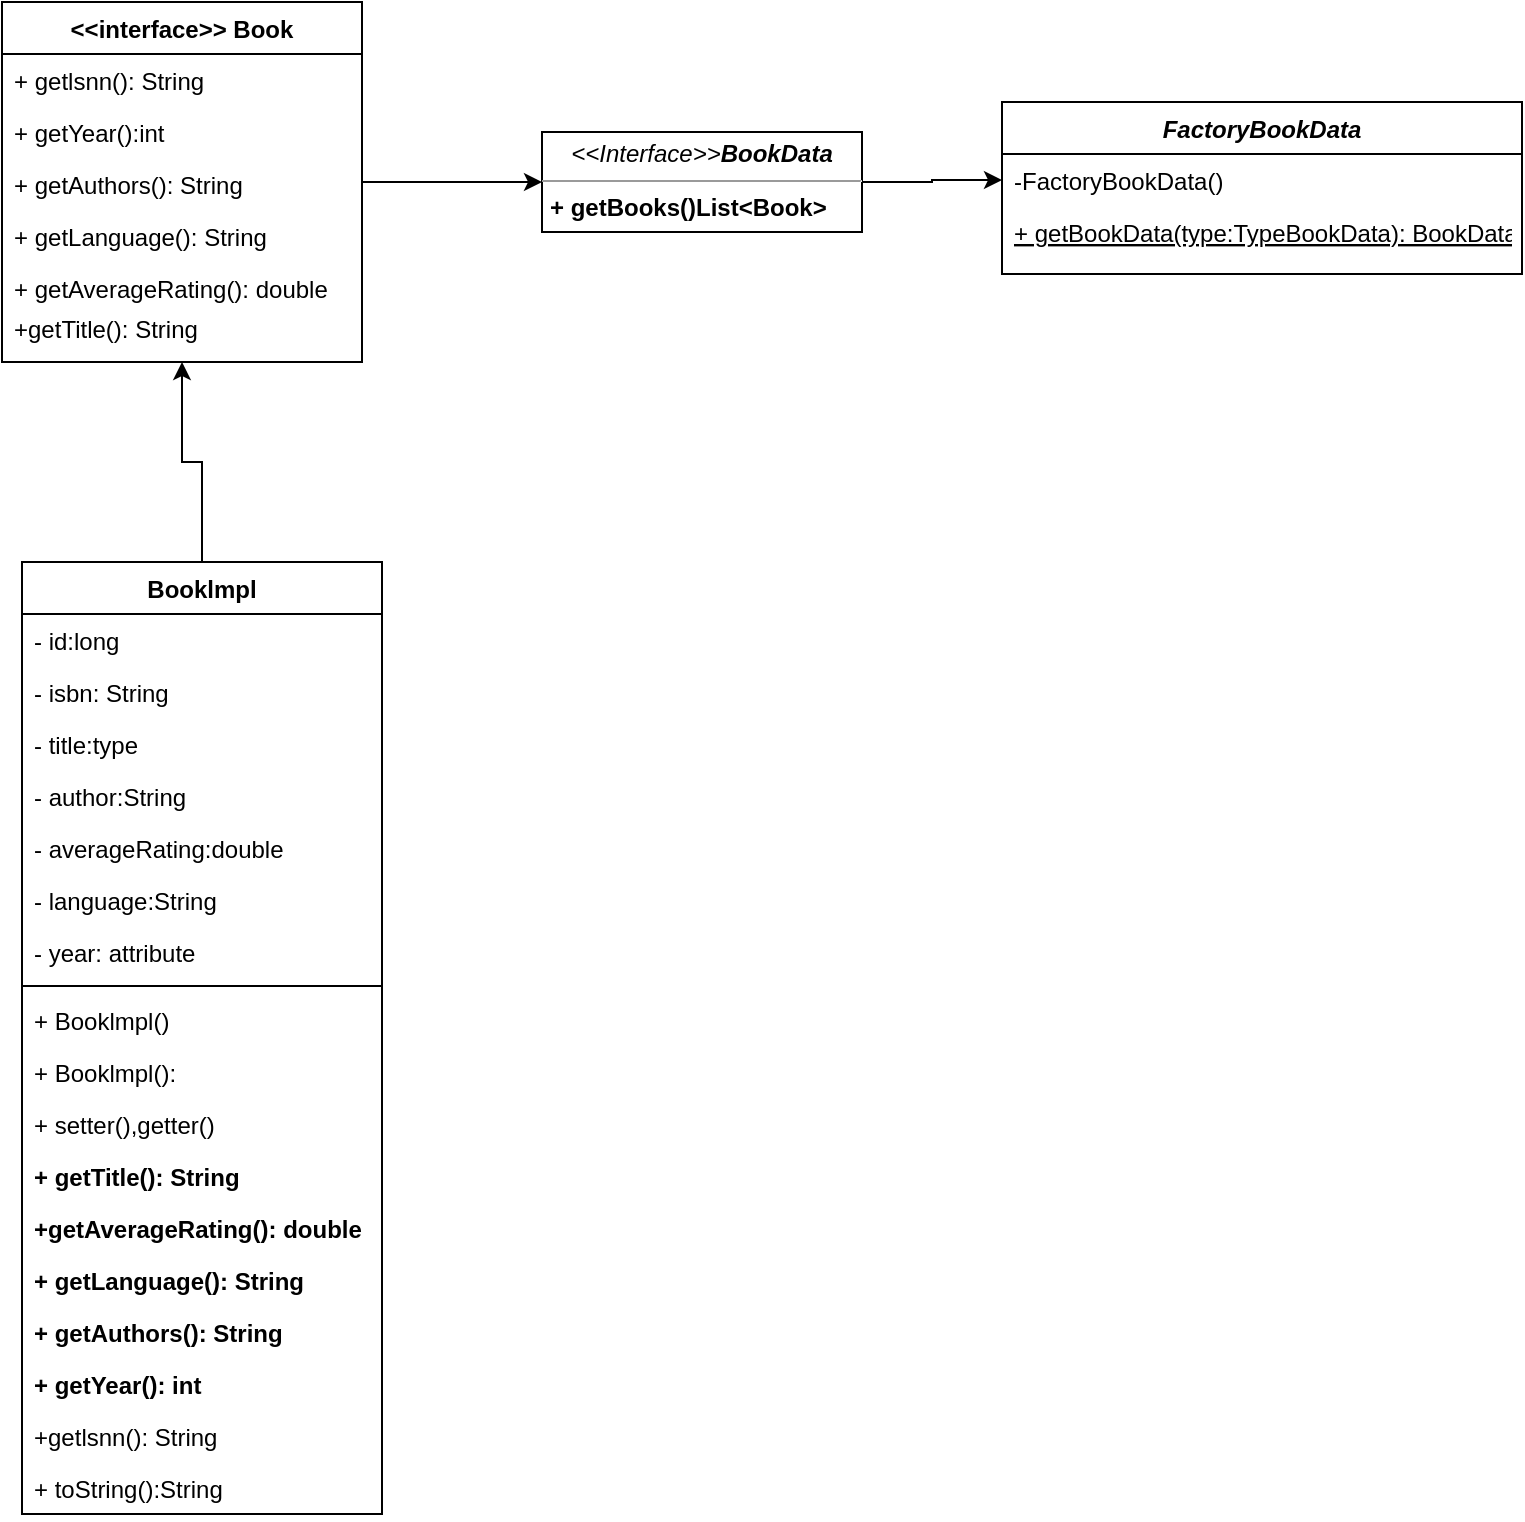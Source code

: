 <mxfile version="22.0.5" type="github">
  <diagram name="Trang-1" id="OpELZV8KXUXLOo3bByOk">
    <mxGraphModel dx="2704" dy="534" grid="1" gridSize="10" guides="1" tooltips="1" connect="1" arrows="1" fold="1" page="1" pageScale="1" pageWidth="827" pageHeight="1169" math="0" shadow="0">
      <root>
        <mxCell id="0" />
        <mxCell id="1" parent="0" />
        <mxCell id="G_rGLl5CISJupNrlG116-35" style="edgeStyle=orthogonalEdgeStyle;rounded=0;orthogonalLoop=1;jettySize=auto;html=1;entryX=0;entryY=0.5;entryDx=0;entryDy=0;" edge="1" parent="1" source="G_rGLl5CISJupNrlG116-1" target="G_rGLl5CISJupNrlG116-27">
          <mxGeometry relative="1" as="geometry" />
        </mxCell>
        <mxCell id="G_rGLl5CISJupNrlG116-1" value="&lt;&lt;interface&gt;&gt; Book" style="swimlane;fontStyle=1;align=center;verticalAlign=top;childLayout=stackLayout;horizontal=1;startSize=26;horizontalStack=0;resizeParent=1;resizeLast=0;collapsible=1;marginBottom=0;rounded=0;shadow=0;strokeWidth=1;whiteSpace=wrap;" vertex="1" parent="1">
          <mxGeometry x="-1550" y="210" width="180" height="180" as="geometry">
            <mxRectangle x="550" y="140" width="160" height="26" as="alternateBounds" />
          </mxGeometry>
        </mxCell>
        <mxCell id="G_rGLl5CISJupNrlG116-2" value="+ getlsnn(): String" style="text;align=left;verticalAlign=top;spacingLeft=4;spacingRight=4;overflow=hidden;rotatable=0;points=[[0,0.5],[1,0.5]];portConstraint=eastwest;" vertex="1" parent="G_rGLl5CISJupNrlG116-1">
          <mxGeometry y="26" width="180" height="26" as="geometry" />
        </mxCell>
        <mxCell id="G_rGLl5CISJupNrlG116-3" value="+ getYear():int" style="text;align=left;verticalAlign=top;spacingLeft=4;spacingRight=4;overflow=hidden;rotatable=0;points=[[0,0.5],[1,0.5]];portConstraint=eastwest;rounded=0;shadow=0;html=0;" vertex="1" parent="G_rGLl5CISJupNrlG116-1">
          <mxGeometry y="52" width="180" height="26" as="geometry" />
        </mxCell>
        <mxCell id="G_rGLl5CISJupNrlG116-4" value="+ getAuthors(): String" style="text;align=left;verticalAlign=top;spacingLeft=4;spacingRight=4;overflow=hidden;rotatable=0;points=[[0,0.5],[1,0.5]];portConstraint=eastwest;rounded=0;shadow=0;html=0;" vertex="1" parent="G_rGLl5CISJupNrlG116-1">
          <mxGeometry y="78" width="180" height="26" as="geometry" />
        </mxCell>
        <mxCell id="G_rGLl5CISJupNrlG116-5" value="+ getLanguage(): String" style="text;align=left;verticalAlign=top;spacingLeft=4;spacingRight=4;overflow=hidden;rotatable=0;points=[[0,0.5],[1,0.5]];portConstraint=eastwest;rounded=0;shadow=0;html=0;" vertex="1" parent="G_rGLl5CISJupNrlG116-1">
          <mxGeometry y="104" width="180" height="26" as="geometry" />
        </mxCell>
        <mxCell id="G_rGLl5CISJupNrlG116-6" value="+ getAverageRating(): double" style="text;align=left;verticalAlign=top;spacingLeft=4;spacingRight=4;overflow=hidden;rotatable=0;points=[[0,0.5],[1,0.5]];portConstraint=eastwest;rounded=0;shadow=0;html=0;" vertex="1" parent="G_rGLl5CISJupNrlG116-1">
          <mxGeometry y="130" width="180" height="20" as="geometry" />
        </mxCell>
        <mxCell id="G_rGLl5CISJupNrlG116-7" value="+getTitle(): String" style="text;align=left;verticalAlign=top;spacingLeft=4;spacingRight=4;overflow=hidden;rotatable=0;points=[[0,0.5],[1,0.5]];portConstraint=eastwest;rounded=0;shadow=0;html=0;" vertex="1" parent="G_rGLl5CISJupNrlG116-1">
          <mxGeometry y="150" width="180" height="20" as="geometry" />
        </mxCell>
        <mxCell id="G_rGLl5CISJupNrlG116-8" value="Booklmpl" style="swimlane;fontStyle=1;align=center;verticalAlign=top;childLayout=stackLayout;horizontal=1;startSize=26;horizontalStack=0;resizeParent=1;resizeLast=0;collapsible=1;marginBottom=0;rounded=0;shadow=0;strokeWidth=1;" vertex="1" parent="1">
          <mxGeometry x="-1540" y="490" width="180" height="476" as="geometry">
            <mxRectangle x="130" y="380" width="160" height="26" as="alternateBounds" />
          </mxGeometry>
        </mxCell>
        <mxCell id="G_rGLl5CISJupNrlG116-9" value="- id:long" style="text;align=left;verticalAlign=top;spacingLeft=4;spacingRight=4;overflow=hidden;rotatable=0;points=[[0,0.5],[1,0.5]];portConstraint=eastwest;" vertex="1" parent="G_rGLl5CISJupNrlG116-8">
          <mxGeometry y="26" width="180" height="26" as="geometry" />
        </mxCell>
        <mxCell id="G_rGLl5CISJupNrlG116-10" value="- isbn: String" style="text;align=left;verticalAlign=top;spacingLeft=4;spacingRight=4;overflow=hidden;rotatable=0;points=[[0,0.5],[1,0.5]];portConstraint=eastwest;rounded=0;shadow=0;html=0;" vertex="1" parent="G_rGLl5CISJupNrlG116-8">
          <mxGeometry y="52" width="180" height="26" as="geometry" />
        </mxCell>
        <mxCell id="G_rGLl5CISJupNrlG116-11" value="- title:type" style="text;align=left;verticalAlign=top;spacingLeft=4;spacingRight=4;overflow=hidden;rotatable=0;points=[[0,0.5],[1,0.5]];portConstraint=eastwest;rounded=0;shadow=0;html=0;" vertex="1" parent="G_rGLl5CISJupNrlG116-8">
          <mxGeometry y="78" width="180" height="26" as="geometry" />
        </mxCell>
        <mxCell id="G_rGLl5CISJupNrlG116-12" value="- author:String" style="text;align=left;verticalAlign=top;spacingLeft=4;spacingRight=4;overflow=hidden;rotatable=0;points=[[0,0.5],[1,0.5]];portConstraint=eastwest;rounded=0;shadow=0;html=0;" vertex="1" parent="G_rGLl5CISJupNrlG116-8">
          <mxGeometry y="104" width="180" height="26" as="geometry" />
        </mxCell>
        <mxCell id="G_rGLl5CISJupNrlG116-13" value="- averageRating:double" style="text;align=left;verticalAlign=top;spacingLeft=4;spacingRight=4;overflow=hidden;rotatable=0;points=[[0,0.5],[1,0.5]];portConstraint=eastwest;rounded=0;shadow=0;html=0;" vertex="1" parent="G_rGLl5CISJupNrlG116-8">
          <mxGeometry y="130" width="180" height="26" as="geometry" />
        </mxCell>
        <mxCell id="G_rGLl5CISJupNrlG116-14" value="- language:String" style="text;align=left;verticalAlign=top;spacingLeft=4;spacingRight=4;overflow=hidden;rotatable=0;points=[[0,0.5],[1,0.5]];portConstraint=eastwest;rounded=0;shadow=0;html=0;" vertex="1" parent="G_rGLl5CISJupNrlG116-8">
          <mxGeometry y="156" width="180" height="26" as="geometry" />
        </mxCell>
        <mxCell id="G_rGLl5CISJupNrlG116-15" value="- year: attribute" style="text;align=left;verticalAlign=top;spacingLeft=4;spacingRight=4;overflow=hidden;rotatable=0;points=[[0,0.5],[1,0.5]];portConstraint=eastwest;rounded=0;shadow=0;html=0;" vertex="1" parent="G_rGLl5CISJupNrlG116-8">
          <mxGeometry y="182" width="180" height="26" as="geometry" />
        </mxCell>
        <mxCell id="G_rGLl5CISJupNrlG116-16" value="" style="line;html=1;strokeWidth=1;align=left;verticalAlign=middle;spacingTop=-1;spacingLeft=3;spacingRight=3;rotatable=0;labelPosition=right;points=[];portConstraint=eastwest;" vertex="1" parent="G_rGLl5CISJupNrlG116-8">
          <mxGeometry y="208" width="180" height="8" as="geometry" />
        </mxCell>
        <mxCell id="G_rGLl5CISJupNrlG116-17" value="+ Booklmpl()" style="text;align=left;verticalAlign=top;spacingLeft=4;spacingRight=4;overflow=hidden;rotatable=0;points=[[0,0.5],[1,0.5]];portConstraint=eastwest;fontStyle=0" vertex="1" parent="G_rGLl5CISJupNrlG116-8">
          <mxGeometry y="216" width="180" height="26" as="geometry" />
        </mxCell>
        <mxCell id="G_rGLl5CISJupNrlG116-18" value="+ Booklmpl():" style="text;align=left;verticalAlign=top;spacingLeft=4;spacingRight=4;overflow=hidden;rotatable=0;points=[[0,0.5],[1,0.5]];portConstraint=eastwest;" vertex="1" parent="G_rGLl5CISJupNrlG116-8">
          <mxGeometry y="242" width="180" height="26" as="geometry" />
        </mxCell>
        <mxCell id="G_rGLl5CISJupNrlG116-19" value="+ setter(),getter()" style="text;align=left;verticalAlign=top;spacingLeft=4;spacingRight=4;overflow=hidden;rotatable=0;points=[[0,0.5],[1,0.5]];portConstraint=eastwest;" vertex="1" parent="G_rGLl5CISJupNrlG116-8">
          <mxGeometry y="268" width="180" height="26" as="geometry" />
        </mxCell>
        <mxCell id="G_rGLl5CISJupNrlG116-20" value="+ getTitle(): String" style="text;align=left;verticalAlign=top;spacingLeft=4;spacingRight=4;overflow=hidden;rotatable=0;points=[[0,0.5],[1,0.5]];portConstraint=eastwest;fontStyle=1" vertex="1" parent="G_rGLl5CISJupNrlG116-8">
          <mxGeometry y="294" width="180" height="26" as="geometry" />
        </mxCell>
        <mxCell id="G_rGLl5CISJupNrlG116-21" value="+getAverageRating(): double" style="text;align=left;verticalAlign=top;spacingLeft=4;spacingRight=4;overflow=hidden;rotatable=0;points=[[0,0.5],[1,0.5]];portConstraint=eastwest;fontStyle=1" vertex="1" parent="G_rGLl5CISJupNrlG116-8">
          <mxGeometry y="320" width="180" height="26" as="geometry" />
        </mxCell>
        <mxCell id="G_rGLl5CISJupNrlG116-22" value="+ getLanguage(): String" style="text;align=left;verticalAlign=top;spacingLeft=4;spacingRight=4;overflow=hidden;rotatable=0;points=[[0,0.5],[1,0.5]];portConstraint=eastwest;fontStyle=1" vertex="1" parent="G_rGLl5CISJupNrlG116-8">
          <mxGeometry y="346" width="180" height="26" as="geometry" />
        </mxCell>
        <mxCell id="G_rGLl5CISJupNrlG116-23" value="+ getAuthors(): String" style="text;align=left;verticalAlign=top;spacingLeft=4;spacingRight=4;overflow=hidden;rotatable=0;points=[[0,0.5],[1,0.5]];portConstraint=eastwest;fontStyle=1" vertex="1" parent="G_rGLl5CISJupNrlG116-8">
          <mxGeometry y="372" width="180" height="26" as="geometry" />
        </mxCell>
        <mxCell id="G_rGLl5CISJupNrlG116-24" value="+ getYear(): int" style="text;align=left;verticalAlign=top;spacingLeft=4;spacingRight=4;overflow=hidden;rotatable=0;points=[[0,0.5],[1,0.5]];portConstraint=eastwest;fontStyle=1" vertex="1" parent="G_rGLl5CISJupNrlG116-8">
          <mxGeometry y="398" width="180" height="26" as="geometry" />
        </mxCell>
        <mxCell id="G_rGLl5CISJupNrlG116-25" value="+getlsnn(): String" style="text;align=left;verticalAlign=top;spacingLeft=4;spacingRight=4;overflow=hidden;rotatable=0;points=[[0,0.5],[1,0.5]];portConstraint=eastwest;" vertex="1" parent="G_rGLl5CISJupNrlG116-8">
          <mxGeometry y="424" width="180" height="26" as="geometry" />
        </mxCell>
        <mxCell id="G_rGLl5CISJupNrlG116-26" value="+ toString():String" style="text;align=left;verticalAlign=top;spacingLeft=4;spacingRight=4;overflow=hidden;rotatable=0;points=[[0,0.5],[1,0.5]];portConstraint=eastwest;" vertex="1" parent="G_rGLl5CISJupNrlG116-8">
          <mxGeometry y="450" width="180" height="26" as="geometry" />
        </mxCell>
        <mxCell id="G_rGLl5CISJupNrlG116-27" value="&lt;p style=&quot;margin:0px;margin-top:4px;text-align:center;&quot;&gt;&lt;i&gt;&amp;lt;&amp;lt;Interface&amp;gt;&amp;gt;&lt;b&gt;BookData&lt;/b&gt;&lt;/i&gt;&lt;br&gt;&lt;/p&gt;&lt;hr size=&quot;1&quot;&gt;&lt;p style=&quot;margin:0px;margin-left:4px;&quot;&gt;&lt;b&gt;+ getBooks()List&amp;lt;Book&amp;gt;&lt;/b&gt;&lt;br&gt;&lt;/p&gt;" style="verticalAlign=top;align=left;overflow=fill;fontSize=12;fontFamily=Helvetica;html=1;whiteSpace=wrap;" vertex="1" parent="1">
          <mxGeometry x="-1280" y="275" width="160" height="50" as="geometry" />
        </mxCell>
        <mxCell id="G_rGLl5CISJupNrlG116-28" value="FactoryBookData" style="swimlane;fontStyle=3;align=center;verticalAlign=top;childLayout=stackLayout;horizontal=1;startSize=26;horizontalStack=0;resizeParent=1;resizeLast=0;collapsible=1;marginBottom=0;rounded=0;shadow=0;strokeWidth=1;" vertex="1" parent="1">
          <mxGeometry x="-1050" y="260" width="260" height="86" as="geometry">
            <mxRectangle x="230" y="140" width="160" height="26" as="alternateBounds" />
          </mxGeometry>
        </mxCell>
        <mxCell id="G_rGLl5CISJupNrlG116-29" value="-FactoryBookData()" style="text;align=left;verticalAlign=top;spacingLeft=4;spacingRight=4;overflow=hidden;rotatable=0;points=[[0,0.5],[1,0.5]];portConstraint=eastwest;" vertex="1" parent="G_rGLl5CISJupNrlG116-28">
          <mxGeometry y="26" width="260" height="26" as="geometry" />
        </mxCell>
        <mxCell id="G_rGLl5CISJupNrlG116-30" value="+ getBookData(type:TypeBookData): BookData" style="text;align=left;verticalAlign=top;spacingLeft=4;spacingRight=4;overflow=hidden;rotatable=0;points=[[0,0.5],[1,0.5]];portConstraint=eastwest;rounded=0;shadow=0;html=0;fontStyle=4" vertex="1" parent="G_rGLl5CISJupNrlG116-28">
          <mxGeometry y="52" width="260" height="26" as="geometry" />
        </mxCell>
        <mxCell id="G_rGLl5CISJupNrlG116-32" style="edgeStyle=orthogonalEdgeStyle;rounded=0;orthogonalLoop=1;jettySize=auto;html=1;exitX=0.5;exitY=0;exitDx=0;exitDy=0;entryX=0.5;entryY=1;entryDx=0;entryDy=0;" edge="1" parent="1" source="G_rGLl5CISJupNrlG116-8" target="G_rGLl5CISJupNrlG116-1">
          <mxGeometry relative="1" as="geometry">
            <mxPoint x="-1230" y="310" as="sourcePoint" />
            <mxPoint x="-1230" y="394" as="targetPoint" />
          </mxGeometry>
        </mxCell>
        <mxCell id="G_rGLl5CISJupNrlG116-33" style="edgeStyle=orthogonalEdgeStyle;rounded=0;orthogonalLoop=1;jettySize=auto;html=1;entryX=0;entryY=0.5;entryDx=0;entryDy=0;exitX=1;exitY=0.5;exitDx=0;exitDy=0;" edge="1" parent="1" source="G_rGLl5CISJupNrlG116-27" target="G_rGLl5CISJupNrlG116-29">
          <mxGeometry relative="1" as="geometry">
            <mxPoint x="-1140" y="390" as="sourcePoint" />
            <mxPoint x="-1280" y="330" as="targetPoint" />
            <Array as="points" />
          </mxGeometry>
        </mxCell>
      </root>
    </mxGraphModel>
  </diagram>
</mxfile>
